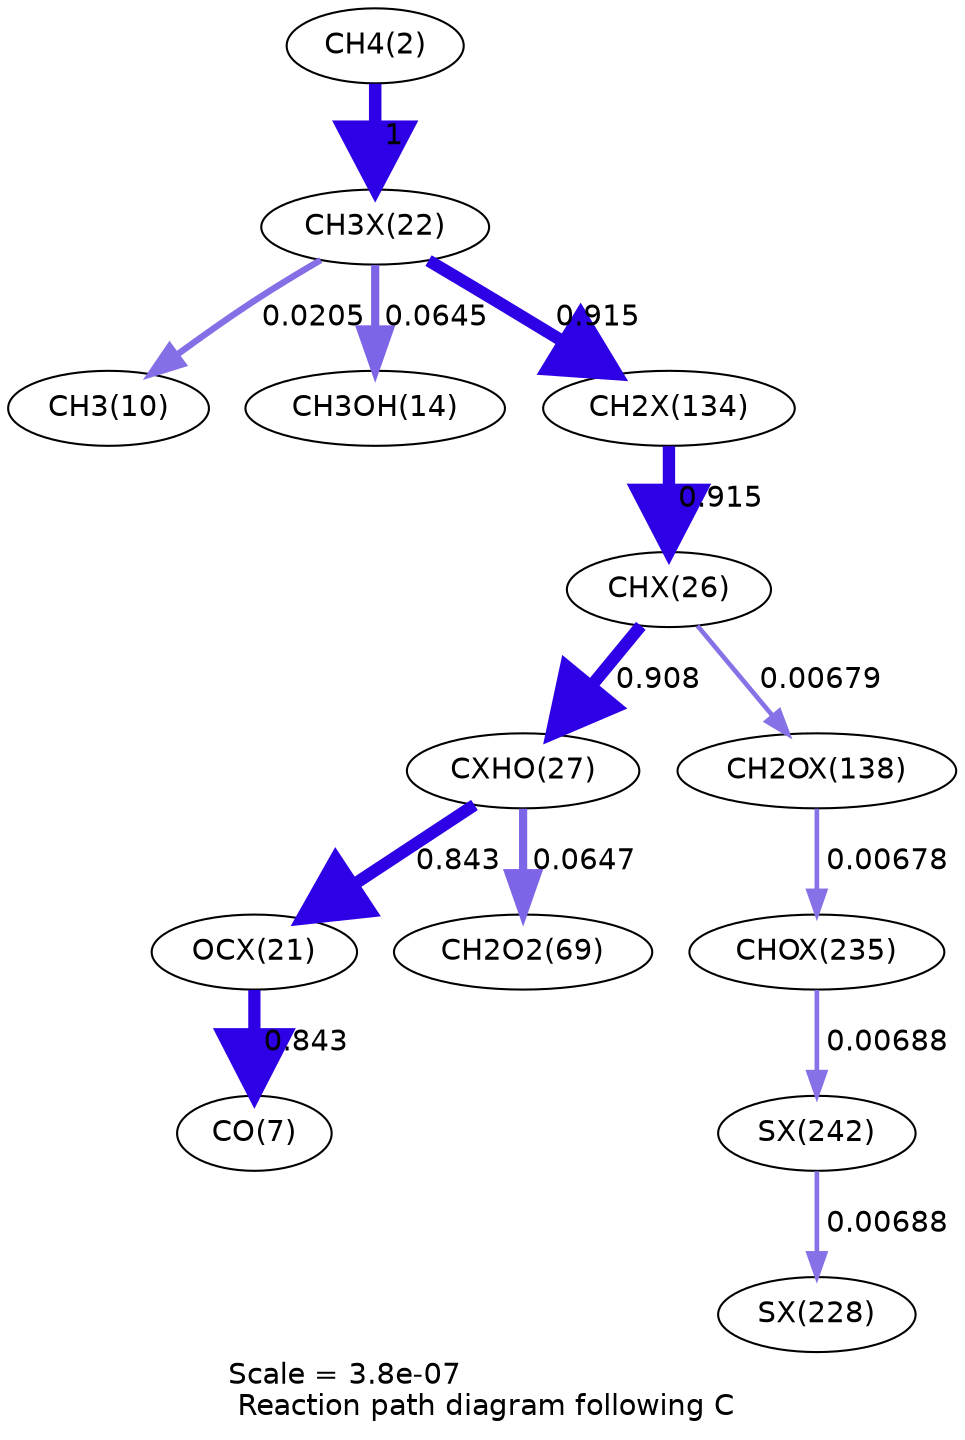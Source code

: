 digraph reaction_paths {
center=1;
s4 -> s28[fontname="Helvetica", penwidth=6, arrowsize=3, color="0.7, 1.5, 0.9"
, label=" 1"];
s28 -> s12[fontname="Helvetica", penwidth=3.07, arrowsize=1.53, color="0.7, 0.52, 0.9"
, label=" 0.0205"];
s28 -> s16[fontname="Helvetica", penwidth=3.93, arrowsize=1.97, color="0.7, 0.564, 0.9"
, label=" 0.0645"];
s28 -> s43[fontname="Helvetica", penwidth=5.93, arrowsize=2.97, color="0.7, 1.41, 0.9"
, label=" 0.915"];
s43 -> s31[fontname="Helvetica", penwidth=5.93, arrowsize=2.97, color="0.7, 1.41, 0.9"
, label=" 0.915"];
s31 -> s32[fontname="Helvetica", penwidth=5.93, arrowsize=2.96, color="0.7, 1.41, 0.9"
, label=" 0.908"];
s31 -> s45[fontname="Helvetica", penwidth=2.23, arrowsize=1.12, color="0.7, 0.507, 0.9"
, label=" 0.00679"];
s32 -> s27[fontname="Helvetica", penwidth=5.87, arrowsize=2.94, color="0.7, 1.34, 0.9"
, label=" 0.843"];
s32 -> s21[fontname="Helvetica", penwidth=3.93, arrowsize=1.97, color="0.7, 0.565, 0.9"
, label=" 0.0647"];
s27 -> s9[fontname="Helvetica", penwidth=5.87, arrowsize=2.94, color="0.7, 1.34, 0.9"
, label=" 0.843"];
s45 -> s52[fontname="Helvetica", penwidth=2.23, arrowsize=1.12, color="0.7, 0.507, 0.9"
, label=" 0.00678"];
s52 -> s53[fontname="Helvetica", penwidth=2.24, arrowsize=1.12, color="0.7, 0.507, 0.9"
, label=" 0.00688"];
s53 -> s50[fontname="Helvetica", penwidth=2.24, arrowsize=1.12, color="0.7, 0.507, 0.9"
, label=" 0.00688"];
s4 [ fontname="Helvetica", label="CH4(2)"];
s9 [ fontname="Helvetica", label="CO(7)"];
s12 [ fontname="Helvetica", label="CH3(10)"];
s16 [ fontname="Helvetica", label="CH3OH(14)"];
s21 [ fontname="Helvetica", label="CH2O2(69)"];
s27 [ fontname="Helvetica", label="OCX(21)"];
s28 [ fontname="Helvetica", label="CH3X(22)"];
s31 [ fontname="Helvetica", label="CHX(26)"];
s32 [ fontname="Helvetica", label="CXHO(27)"];
s43 [ fontname="Helvetica", label="CH2X(134)"];
s45 [ fontname="Helvetica", label="CH2OX(138)"];
s50 [ fontname="Helvetica", label="SX(228)"];
s52 [ fontname="Helvetica", label="CHOX(235)"];
s53 [ fontname="Helvetica", label="SX(242)"];
 label = "Scale = 3.8e-07\l Reaction path diagram following C";
 fontname = "Helvetica";
}
